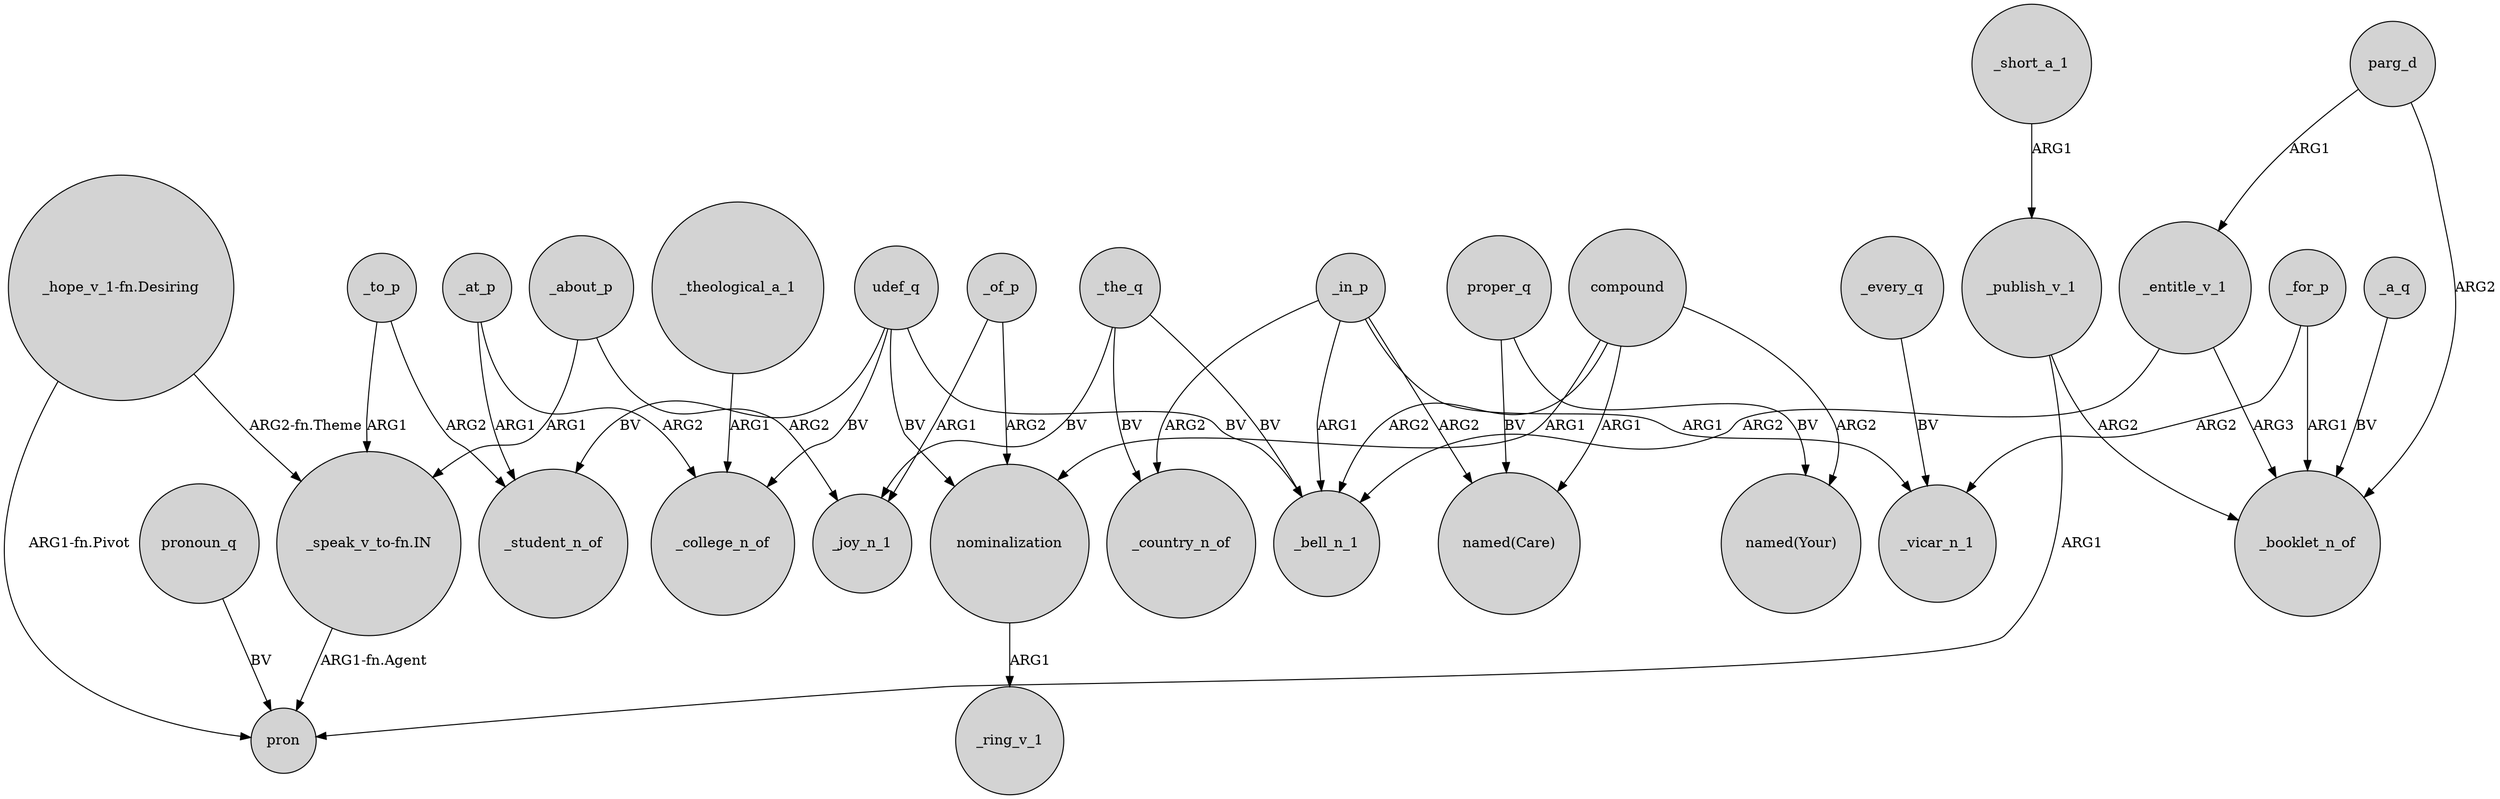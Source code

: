 digraph {
	node [shape=circle style=filled]
	"_hope_v_1-fn.Desiring" -> pron [label="ARG1-fn.Pivot"]
	_to_p -> _student_n_of [label=ARG2]
	_of_p -> _joy_n_1 [label=ARG1]
	_a_q -> _booklet_n_of [label=BV]
	compound -> _bell_n_1 [label=ARG2]
	_in_p -> _vicar_n_1 [label=ARG1]
	proper_q -> "named(Care)" [label=BV]
	compound -> "named(Your)" [label=ARG2]
	udef_q -> _bell_n_1 [label=BV]
	_for_p -> _booklet_n_of [label=ARG1]
	_to_p -> "_speak_v_to-fn.IN" [label=ARG1]
	_short_a_1 -> _publish_v_1 [label=ARG1]
	_entitle_v_1 -> _booklet_n_of [label=ARG3]
	_about_p -> "_speak_v_to-fn.IN" [label=ARG1]
	"_hope_v_1-fn.Desiring" -> "_speak_v_to-fn.IN" [label="ARG2-fn.Theme"]
	_for_p -> _vicar_n_1 [label=ARG2]
	_at_p -> _student_n_of [label=ARG1]
	udef_q -> _student_n_of [label=BV]
	"_speak_v_to-fn.IN" -> pron [label="ARG1-fn.Agent"]
	proper_q -> "named(Your)" [label=BV]
	_in_p -> _country_n_of [label=ARG2]
	_at_p -> _college_n_of [label=ARG2]
	_publish_v_1 -> pron [label=ARG1]
	_publish_v_1 -> _booklet_n_of [label=ARG2]
	_every_q -> _vicar_n_1 [label=BV]
	pronoun_q -> pron [label=BV]
	_the_q -> _country_n_of [label=BV]
	_in_p -> _bell_n_1 [label=ARG1]
	parg_d -> _booklet_n_of [label=ARG2]
	_the_q -> _joy_n_1 [label=BV]
	_entitle_v_1 -> _bell_n_1 [label=ARG2]
	compound -> "named(Care)" [label=ARG1]
	_of_p -> nominalization [label=ARG2]
	nominalization -> _ring_v_1 [label=ARG1]
	parg_d -> _entitle_v_1 [label=ARG1]
	_about_p -> _joy_n_1 [label=ARG2]
	udef_q -> nominalization [label=BV]
	udef_q -> _college_n_of [label=BV]
	_the_q -> _bell_n_1 [label=BV]
	compound -> nominalization [label=ARG1]
	_theological_a_1 -> _college_n_of [label=ARG1]
	_in_p -> "named(Care)" [label=ARG2]
}
